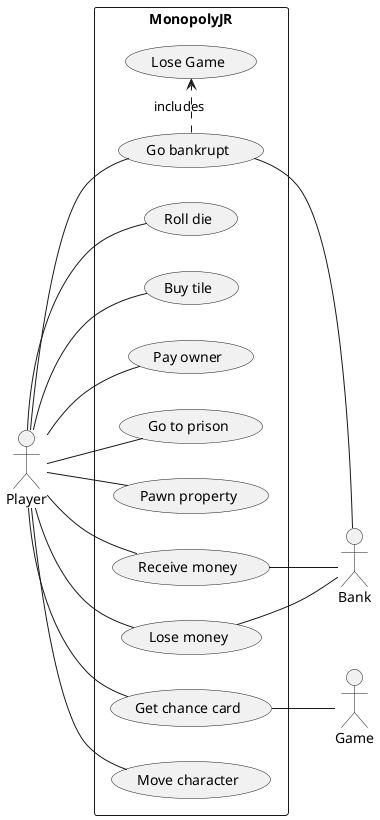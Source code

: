 @startuml
left to right direction

rectangle MonopolyJR {
usecase "Roll die" as uc1
usecase "Buy tile" as uc2
usecase "Pay owner" as uc3
usecase "Go to prison" as uc4
usecase "Go bankrupt" as uc6
usecase "Pawn property" as uc7
usecase "Receive money" as uc9
usecase "Lose money" as uc10
usecase "Get chance card" as uc11
usecase "Move character" as uc12
usecase "Lose Game" as uc13


}

actor Player as pl
actor Bank as bk
actor Game as gm

pl -- uc1
pl -- uc2
pl -- uc3
pl -- uc4
pl -- uc6
pl -- uc7
pl -- uc9
pl -- uc10
pl -- uc11
pl -- uc12
uc9 -- bk
uc10 -- bk
uc11 -- gm
uc6 -- bk
uc6 .> uc13 : includes



@enduml